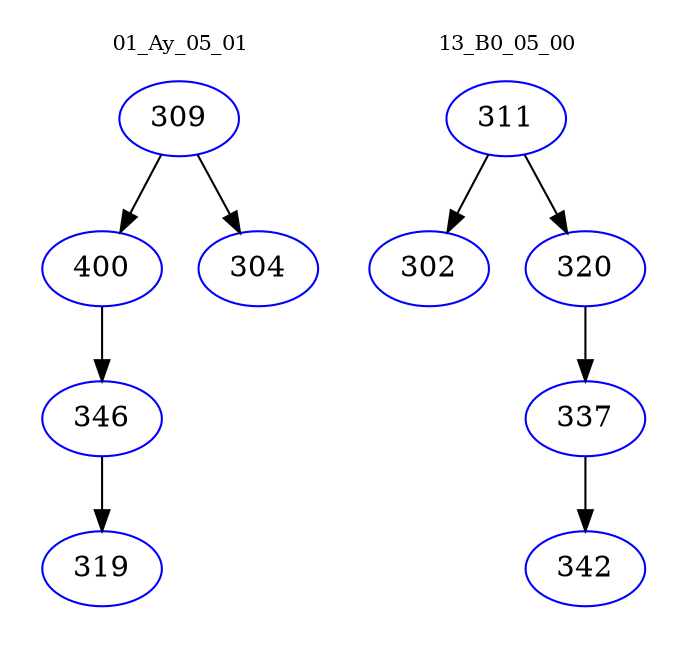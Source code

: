 digraph{
subgraph cluster_0 {
color = white
label = "01_Ay_05_01";
fontsize=10;
T0_309 [label="309", color="blue"]
T0_309 -> T0_400 [color="black"]
T0_400 [label="400", color="blue"]
T0_400 -> T0_346 [color="black"]
T0_346 [label="346", color="blue"]
T0_346 -> T0_319 [color="black"]
T0_319 [label="319", color="blue"]
T0_309 -> T0_304 [color="black"]
T0_304 [label="304", color="blue"]
}
subgraph cluster_1 {
color = white
label = "13_B0_05_00";
fontsize=10;
T1_311 [label="311", color="blue"]
T1_311 -> T1_302 [color="black"]
T1_302 [label="302", color="blue"]
T1_311 -> T1_320 [color="black"]
T1_320 [label="320", color="blue"]
T1_320 -> T1_337 [color="black"]
T1_337 [label="337", color="blue"]
T1_337 -> T1_342 [color="black"]
T1_342 [label="342", color="blue"]
}
}
